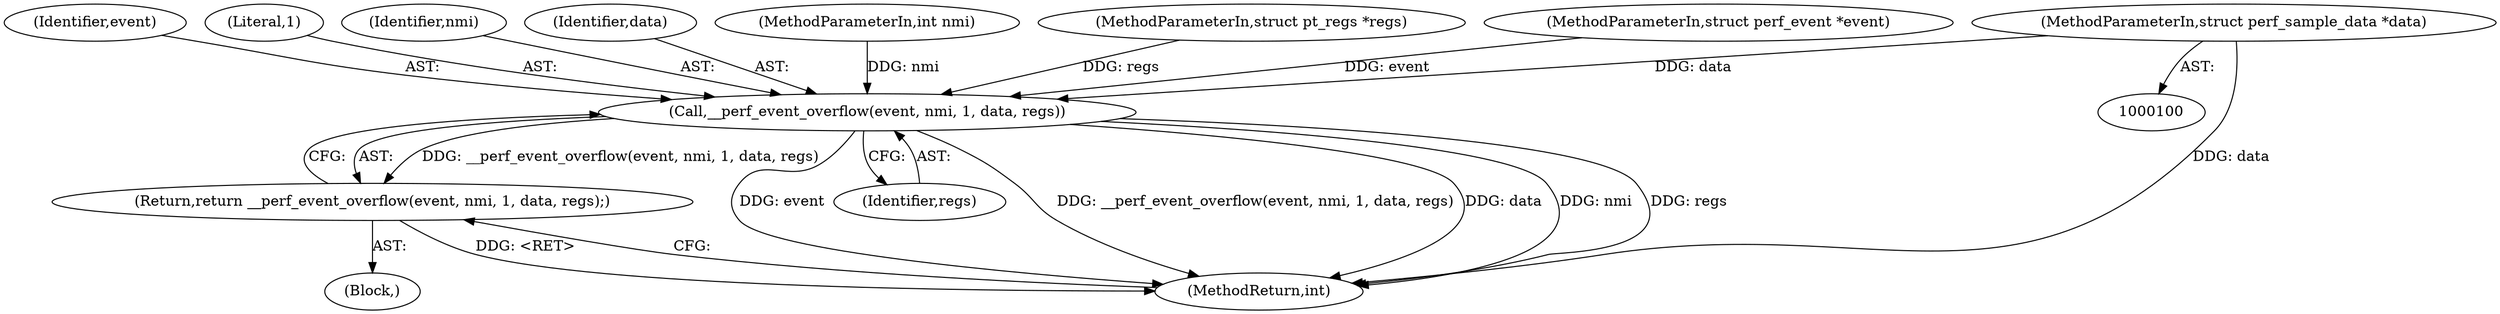 digraph "1_linux_a8b0ca17b80e92faab46ee7179ba9e99ccb61233_60@pointer" {
"1000103" [label="(MethodParameterIn,struct perf_sample_data *data)"];
"1000107" [label="(Call,__perf_event_overflow(event, nmi, 1, data, regs))"];
"1000106" [label="(Return,return __perf_event_overflow(event, nmi, 1, data, regs);)"];
"1000107" [label="(Call,__perf_event_overflow(event, nmi, 1, data, regs))"];
"1000108" [label="(Identifier,event)"];
"1000110" [label="(Literal,1)"];
"1000112" [label="(Identifier,regs)"];
"1000109" [label="(Identifier,nmi)"];
"1000111" [label="(Identifier,data)"];
"1000103" [label="(MethodParameterIn,struct perf_sample_data *data)"];
"1000102" [label="(MethodParameterIn,int nmi)"];
"1000113" [label="(MethodReturn,int)"];
"1000104" [label="(MethodParameterIn,struct pt_regs *regs)"];
"1000106" [label="(Return,return __perf_event_overflow(event, nmi, 1, data, regs);)"];
"1000101" [label="(MethodParameterIn,struct perf_event *event)"];
"1000105" [label="(Block,)"];
"1000103" -> "1000100"  [label="AST: "];
"1000103" -> "1000113"  [label="DDG: data"];
"1000103" -> "1000107"  [label="DDG: data"];
"1000107" -> "1000106"  [label="AST: "];
"1000107" -> "1000112"  [label="CFG: "];
"1000108" -> "1000107"  [label="AST: "];
"1000109" -> "1000107"  [label="AST: "];
"1000110" -> "1000107"  [label="AST: "];
"1000111" -> "1000107"  [label="AST: "];
"1000112" -> "1000107"  [label="AST: "];
"1000106" -> "1000107"  [label="CFG: "];
"1000107" -> "1000113"  [label="DDG: event"];
"1000107" -> "1000113"  [label="DDG: __perf_event_overflow(event, nmi, 1, data, regs)"];
"1000107" -> "1000113"  [label="DDG: data"];
"1000107" -> "1000113"  [label="DDG: nmi"];
"1000107" -> "1000113"  [label="DDG: regs"];
"1000107" -> "1000106"  [label="DDG: __perf_event_overflow(event, nmi, 1, data, regs)"];
"1000101" -> "1000107"  [label="DDG: event"];
"1000102" -> "1000107"  [label="DDG: nmi"];
"1000104" -> "1000107"  [label="DDG: regs"];
"1000106" -> "1000105"  [label="AST: "];
"1000113" -> "1000106"  [label="CFG: "];
"1000106" -> "1000113"  [label="DDG: <RET>"];
}
